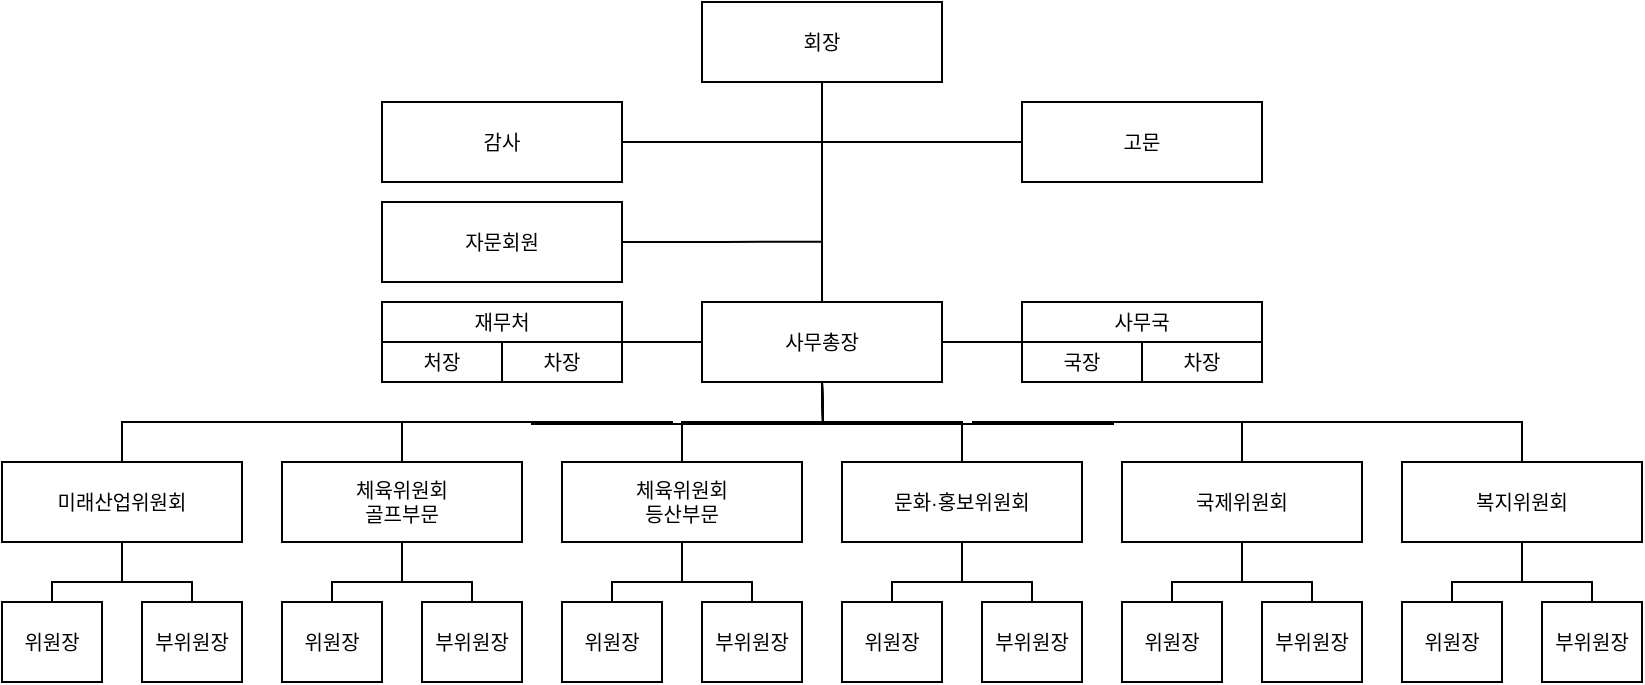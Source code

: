 <mxfile version="24.4.3" type="github">
  <diagram name="페이지-1" id="KoFtYKBcT5BUMtc4sA9n">
    <mxGraphModel dx="957" dy="522" grid="0" gridSize="10" guides="1" tooltips="1" connect="1" arrows="1" fold="1" page="0" pageScale="1" pageWidth="827" pageHeight="1169" math="0" shadow="0">
      <root>
        <mxCell id="0" />
        <mxCell id="1" parent="0" />
        <mxCell id="YeNz1vKL4jXaJk9yQajJ-10" style="edgeStyle=orthogonalEdgeStyle;rounded=0;orthogonalLoop=1;jettySize=auto;html=1;exitX=0.5;exitY=0;exitDx=0;exitDy=0;entryX=0.5;entryY=1;entryDx=0;entryDy=0;endArrow=none;endFill=0;fontSize=10;" parent="1" source="YeNz1vKL4jXaJk9yQajJ-2" edge="1">
          <mxGeometry relative="1" as="geometry">
            <mxPoint x="420" y="240.0" as="targetPoint" />
          </mxGeometry>
        </mxCell>
        <mxCell id="YeNz1vKL4jXaJk9yQajJ-32" style="edgeStyle=orthogonalEdgeStyle;rounded=0;orthogonalLoop=1;jettySize=auto;html=1;exitX=0.5;exitY=1;exitDx=0;exitDy=0;entryX=0.5;entryY=0;entryDx=0;entryDy=0;endArrow=none;endFill=0;fontSize=10;" parent="1" source="YeNz1vKL4jXaJk9yQajJ-2" target="YeNz1vKL4jXaJk9yQajJ-17" edge="1">
          <mxGeometry relative="1" as="geometry">
            <Array as="points">
              <mxPoint x="70" y="340" />
            </Array>
          </mxGeometry>
        </mxCell>
        <mxCell id="YeNz1vKL4jXaJk9yQajJ-33" style="edgeStyle=orthogonalEdgeStyle;rounded=0;orthogonalLoop=1;jettySize=auto;html=1;exitX=0.5;exitY=1;exitDx=0;exitDy=0;entryX=0.5;entryY=0;entryDx=0;entryDy=0;endArrow=none;endFill=0;fontSize=10;" parent="1" source="YeNz1vKL4jXaJk9yQajJ-2" target="YeNz1vKL4jXaJk9yQajJ-18" edge="1">
          <mxGeometry relative="1" as="geometry" />
        </mxCell>
        <mxCell id="YeNz1vKL4jXaJk9yQajJ-2" value="미래산업위원회" style="whiteSpace=wrap;html=1;fontSize=10;" parent="1" vertex="1">
          <mxGeometry x="10" y="280" width="120" height="40" as="geometry" />
        </mxCell>
        <mxCell id="YeNz1vKL4jXaJk9yQajJ-11" style="edgeStyle=orthogonalEdgeStyle;rounded=0;orthogonalLoop=1;jettySize=auto;html=1;exitX=0.5;exitY=0;exitDx=0;exitDy=0;entryX=0.5;entryY=1;entryDx=0;entryDy=0;endArrow=none;endFill=0;fontSize=10;" parent="1" source="YeNz1vKL4jXaJk9yQajJ-3" edge="1">
          <mxGeometry relative="1" as="geometry">
            <mxPoint x="420" y="240.0" as="targetPoint" />
          </mxGeometry>
        </mxCell>
        <mxCell id="YeNz1vKL4jXaJk9yQajJ-3" value="체육위원회&lt;div style=&quot;font-size: 10px;&quot;&gt;골프부문&lt;/div&gt;" style="whiteSpace=wrap;html=1;fontSize=10;" parent="1" vertex="1">
          <mxGeometry x="150" y="280" width="120" height="40" as="geometry" />
        </mxCell>
        <mxCell id="YeNz1vKL4jXaJk9yQajJ-12" style="edgeStyle=orthogonalEdgeStyle;rounded=0;orthogonalLoop=1;jettySize=auto;html=1;exitX=0.5;exitY=0;exitDx=0;exitDy=0;endArrow=none;endFill=0;fontSize=10;" parent="1" source="YeNz1vKL4jXaJk9yQajJ-4" edge="1">
          <mxGeometry relative="1" as="geometry">
            <mxPoint x="420" y="240.0" as="targetPoint" />
          </mxGeometry>
        </mxCell>
        <mxCell id="YeNz1vKL4jXaJk9yQajJ-4" value="체육위원회&lt;div style=&quot;font-size: 10px;&quot;&gt;등산부문&lt;/div&gt;" style="whiteSpace=wrap;html=1;fontSize=10;" parent="1" vertex="1">
          <mxGeometry x="290" y="280" width="120" height="40" as="geometry" />
        </mxCell>
        <mxCell id="YeNz1vKL4jXaJk9yQajJ-13" style="edgeStyle=orthogonalEdgeStyle;rounded=0;orthogonalLoop=1;jettySize=auto;html=1;exitX=0.5;exitY=0;exitDx=0;exitDy=0;endArrow=none;endFill=0;fontSize=10;" parent="1" source="YeNz1vKL4jXaJk9yQajJ-5" edge="1">
          <mxGeometry relative="1" as="geometry">
            <mxPoint x="420" y="240.0" as="targetPoint" />
          </mxGeometry>
        </mxCell>
        <mxCell id="YeNz1vKL4jXaJk9yQajJ-5" value="문화·홍보위원회" style="whiteSpace=wrap;html=1;fontSize=10;" parent="1" vertex="1">
          <mxGeometry x="430" y="280" width="120" height="40" as="geometry" />
        </mxCell>
        <mxCell id="YeNz1vKL4jXaJk9yQajJ-14" style="edgeStyle=orthogonalEdgeStyle;rounded=0;orthogonalLoop=1;jettySize=auto;html=1;exitX=0.5;exitY=0;exitDx=0;exitDy=0;entryX=0.5;entryY=1;entryDx=0;entryDy=0;endArrow=none;endFill=0;fontSize=10;" parent="1" source="YeNz1vKL4jXaJk9yQajJ-6" edge="1">
          <mxGeometry relative="1" as="geometry">
            <mxPoint x="420" y="240.0" as="targetPoint" />
          </mxGeometry>
        </mxCell>
        <mxCell id="YeNz1vKL4jXaJk9yQajJ-6" value="국제위원회" style="whiteSpace=wrap;html=1;fontSize=10;" parent="1" vertex="1">
          <mxGeometry x="570" y="280" width="120" height="40" as="geometry" />
        </mxCell>
        <mxCell id="YeNz1vKL4jXaJk9yQajJ-16" style="edgeStyle=orthogonalEdgeStyle;rounded=0;orthogonalLoop=1;jettySize=auto;html=1;exitX=0.5;exitY=0;exitDx=0;exitDy=0;entryX=0.5;entryY=1;entryDx=0;entryDy=0;endArrow=none;endFill=0;fontSize=10;" parent="1" source="YeNz1vKL4jXaJk9yQajJ-7" edge="1">
          <mxGeometry relative="1" as="geometry">
            <mxPoint x="420" y="240.0" as="targetPoint" />
          </mxGeometry>
        </mxCell>
        <mxCell id="YeNz1vKL4jXaJk9yQajJ-7" value="복지위원회" style="whiteSpace=wrap;html=1;fontSize=10;" parent="1" vertex="1">
          <mxGeometry x="710" y="280" width="120" height="40" as="geometry" />
        </mxCell>
        <mxCell id="YeNz1vKL4jXaJk9yQajJ-17" value="&lt;font style=&quot;font-size: 10px;&quot;&gt;위원장&lt;/font&gt;" style="whiteSpace=wrap;html=1;fontSize=10;" parent="1" vertex="1">
          <mxGeometry x="10" y="350" width="50" height="40" as="geometry" />
        </mxCell>
        <mxCell id="YeNz1vKL4jXaJk9yQajJ-18" value="&lt;font style=&quot;font-size: 10px;&quot;&gt;부위&lt;span style=&quot;background-color: initial; font-size: 10px;&quot;&gt;원장&lt;/span&gt;&lt;/font&gt;" style="whiteSpace=wrap;html=1;fontSize=10;" parent="1" vertex="1">
          <mxGeometry x="80" y="350" width="50" height="40" as="geometry" />
        </mxCell>
        <mxCell id="YeNz1vKL4jXaJk9yQajJ-34" style="edgeStyle=orthogonalEdgeStyle;rounded=0;orthogonalLoop=1;jettySize=auto;html=1;exitX=0.5;exitY=1;exitDx=0;exitDy=0;entryX=0.5;entryY=0;entryDx=0;entryDy=0;endArrow=none;endFill=0;fontSize=10;" parent="1" target="YeNz1vKL4jXaJk9yQajJ-36" edge="1">
          <mxGeometry relative="1" as="geometry">
            <mxPoint x="210" y="320" as="sourcePoint" />
            <Array as="points">
              <mxPoint x="210" y="340" />
            </Array>
          </mxGeometry>
        </mxCell>
        <mxCell id="YeNz1vKL4jXaJk9yQajJ-35" style="edgeStyle=orthogonalEdgeStyle;rounded=0;orthogonalLoop=1;jettySize=auto;html=1;exitX=0.5;exitY=1;exitDx=0;exitDy=0;entryX=0.5;entryY=0;entryDx=0;entryDy=0;endArrow=none;endFill=0;fontSize=10;" parent="1" target="YeNz1vKL4jXaJk9yQajJ-37" edge="1">
          <mxGeometry relative="1" as="geometry">
            <mxPoint x="210" y="320" as="sourcePoint" />
            <Array as="points">
              <mxPoint x="210" y="340" />
              <mxPoint x="245" y="340" />
            </Array>
          </mxGeometry>
        </mxCell>
        <mxCell id="YeNz1vKL4jXaJk9yQajJ-36" value="&lt;font style=&quot;font-size: 10px;&quot;&gt;위원장&lt;/font&gt;" style="whiteSpace=wrap;html=1;fontSize=10;" parent="1" vertex="1">
          <mxGeometry x="150" y="350" width="50" height="40" as="geometry" />
        </mxCell>
        <mxCell id="YeNz1vKL4jXaJk9yQajJ-37" value="&lt;font style=&quot;font-size: 10px;&quot;&gt;부위&lt;span style=&quot;background-color: initial; font-size: 10px;&quot;&gt;원장&lt;/span&gt;&lt;/font&gt;" style="whiteSpace=wrap;html=1;fontSize=10;" parent="1" vertex="1">
          <mxGeometry x="220" y="350" width="50" height="40" as="geometry" />
        </mxCell>
        <mxCell id="YeNz1vKL4jXaJk9yQajJ-38" style="edgeStyle=orthogonalEdgeStyle;rounded=0;orthogonalLoop=1;jettySize=auto;html=1;exitX=0.5;exitY=1;exitDx=0;exitDy=0;entryX=0.5;entryY=0;entryDx=0;entryDy=0;endArrow=none;endFill=0;fontSize=10;" parent="1" target="YeNz1vKL4jXaJk9yQajJ-40" edge="1">
          <mxGeometry relative="1" as="geometry">
            <mxPoint x="350" y="320" as="sourcePoint" />
            <Array as="points">
              <mxPoint x="350" y="340" />
            </Array>
          </mxGeometry>
        </mxCell>
        <mxCell id="YeNz1vKL4jXaJk9yQajJ-39" style="edgeStyle=orthogonalEdgeStyle;rounded=0;orthogonalLoop=1;jettySize=auto;html=1;exitX=0.5;exitY=1;exitDx=0;exitDy=0;entryX=0.5;entryY=0;entryDx=0;entryDy=0;endArrow=none;endFill=0;fontSize=10;" parent="1" target="YeNz1vKL4jXaJk9yQajJ-41" edge="1">
          <mxGeometry relative="1" as="geometry">
            <mxPoint x="350" y="320" as="sourcePoint" />
            <Array as="points">
              <mxPoint x="350" y="340" />
              <mxPoint x="385" y="340" />
            </Array>
          </mxGeometry>
        </mxCell>
        <mxCell id="YeNz1vKL4jXaJk9yQajJ-40" value="&lt;font style=&quot;font-size: 10px;&quot;&gt;위원장&lt;/font&gt;" style="whiteSpace=wrap;html=1;fontSize=10;" parent="1" vertex="1">
          <mxGeometry x="290" y="350" width="50" height="40" as="geometry" />
        </mxCell>
        <mxCell id="YeNz1vKL4jXaJk9yQajJ-41" value="&lt;font style=&quot;font-size: 10px;&quot;&gt;부위&lt;span style=&quot;background-color: initial; font-size: 10px;&quot;&gt;원장&lt;/span&gt;&lt;/font&gt;" style="whiteSpace=wrap;html=1;fontSize=10;" parent="1" vertex="1">
          <mxGeometry x="360" y="350" width="50" height="40" as="geometry" />
        </mxCell>
        <mxCell id="YeNz1vKL4jXaJk9yQajJ-42" style="edgeStyle=orthogonalEdgeStyle;rounded=0;orthogonalLoop=1;jettySize=auto;html=1;exitX=0.5;exitY=1;exitDx=0;exitDy=0;entryX=0.5;entryY=0;entryDx=0;entryDy=0;endArrow=none;endFill=0;fontSize=10;" parent="1" target="YeNz1vKL4jXaJk9yQajJ-44" edge="1">
          <mxGeometry relative="1" as="geometry">
            <mxPoint x="490" y="320" as="sourcePoint" />
            <Array as="points">
              <mxPoint x="490" y="340" />
            </Array>
          </mxGeometry>
        </mxCell>
        <mxCell id="YeNz1vKL4jXaJk9yQajJ-43" style="edgeStyle=orthogonalEdgeStyle;rounded=0;orthogonalLoop=1;jettySize=auto;html=1;exitX=0.5;exitY=1;exitDx=0;exitDy=0;entryX=0.5;entryY=0;entryDx=0;entryDy=0;endArrow=none;endFill=0;fontSize=10;" parent="1" target="YeNz1vKL4jXaJk9yQajJ-45" edge="1">
          <mxGeometry relative="1" as="geometry">
            <mxPoint x="490" y="320" as="sourcePoint" />
            <Array as="points">
              <mxPoint x="490" y="340" />
              <mxPoint x="525" y="340" />
            </Array>
          </mxGeometry>
        </mxCell>
        <mxCell id="YeNz1vKL4jXaJk9yQajJ-44" value="&lt;font style=&quot;font-size: 10px;&quot;&gt;위원장&lt;/font&gt;" style="whiteSpace=wrap;html=1;fontSize=10;" parent="1" vertex="1">
          <mxGeometry x="430" y="350" width="50" height="40" as="geometry" />
        </mxCell>
        <mxCell id="YeNz1vKL4jXaJk9yQajJ-45" value="&lt;font style=&quot;font-size: 10px;&quot;&gt;부위&lt;span style=&quot;background-color: initial; font-size: 10px;&quot;&gt;원장&lt;/span&gt;&lt;/font&gt;" style="whiteSpace=wrap;html=1;fontSize=10;" parent="1" vertex="1">
          <mxGeometry x="500" y="350" width="50" height="40" as="geometry" />
        </mxCell>
        <mxCell id="YeNz1vKL4jXaJk9yQajJ-46" style="edgeStyle=orthogonalEdgeStyle;rounded=0;orthogonalLoop=1;jettySize=auto;html=1;exitX=0.5;exitY=1;exitDx=0;exitDy=0;entryX=0.5;entryY=0;entryDx=0;entryDy=0;endArrow=none;endFill=0;fontSize=10;" parent="1" target="YeNz1vKL4jXaJk9yQajJ-48" edge="1">
          <mxGeometry relative="1" as="geometry">
            <mxPoint x="630" y="320" as="sourcePoint" />
            <Array as="points">
              <mxPoint x="630" y="340" />
            </Array>
          </mxGeometry>
        </mxCell>
        <mxCell id="YeNz1vKL4jXaJk9yQajJ-47" style="edgeStyle=orthogonalEdgeStyle;rounded=0;orthogonalLoop=1;jettySize=auto;html=1;exitX=0.5;exitY=1;exitDx=0;exitDy=0;entryX=0.5;entryY=0;entryDx=0;entryDy=0;endArrow=none;endFill=0;fontSize=10;" parent="1" target="YeNz1vKL4jXaJk9yQajJ-49" edge="1">
          <mxGeometry relative="1" as="geometry">
            <mxPoint x="630" y="320" as="sourcePoint" />
            <Array as="points">
              <mxPoint x="630" y="340" />
              <mxPoint x="665" y="340" />
            </Array>
          </mxGeometry>
        </mxCell>
        <mxCell id="YeNz1vKL4jXaJk9yQajJ-48" value="&lt;font style=&quot;font-size: 10px;&quot;&gt;위원장&lt;/font&gt;" style="whiteSpace=wrap;html=1;fontSize=10;" parent="1" vertex="1">
          <mxGeometry x="570" y="350" width="50" height="40" as="geometry" />
        </mxCell>
        <mxCell id="YeNz1vKL4jXaJk9yQajJ-49" value="&lt;font style=&quot;font-size: 10px;&quot;&gt;부위&lt;span style=&quot;background-color: initial; font-size: 10px;&quot;&gt;원장&lt;/span&gt;&lt;/font&gt;" style="whiteSpace=wrap;html=1;fontSize=10;" parent="1" vertex="1">
          <mxGeometry x="640" y="350" width="50" height="40" as="geometry" />
        </mxCell>
        <mxCell id="YeNz1vKL4jXaJk9yQajJ-50" style="edgeStyle=orthogonalEdgeStyle;rounded=0;orthogonalLoop=1;jettySize=auto;html=1;exitX=0.5;exitY=1;exitDx=0;exitDy=0;entryX=0.5;entryY=0;entryDx=0;entryDy=0;endArrow=none;endFill=0;fontSize=10;" parent="1" target="YeNz1vKL4jXaJk9yQajJ-52" edge="1">
          <mxGeometry relative="1" as="geometry">
            <mxPoint x="770" y="320" as="sourcePoint" />
            <Array as="points">
              <mxPoint x="770" y="340" />
            </Array>
          </mxGeometry>
        </mxCell>
        <mxCell id="YeNz1vKL4jXaJk9yQajJ-51" style="edgeStyle=orthogonalEdgeStyle;rounded=0;orthogonalLoop=1;jettySize=auto;html=1;exitX=0.5;exitY=1;exitDx=0;exitDy=0;entryX=0.5;entryY=0;entryDx=0;entryDy=0;endArrow=none;endFill=0;fontSize=10;" parent="1" target="YeNz1vKL4jXaJk9yQajJ-53" edge="1">
          <mxGeometry relative="1" as="geometry">
            <mxPoint x="770" y="320" as="sourcePoint" />
            <Array as="points">
              <mxPoint x="770" y="340" />
              <mxPoint x="805" y="340" />
            </Array>
          </mxGeometry>
        </mxCell>
        <mxCell id="YeNz1vKL4jXaJk9yQajJ-52" value="&lt;font style=&quot;font-size: 10px;&quot;&gt;위원장&lt;/font&gt;" style="whiteSpace=wrap;html=1;fontSize=10;" parent="1" vertex="1">
          <mxGeometry x="710" y="350" width="50" height="40" as="geometry" />
        </mxCell>
        <mxCell id="YeNz1vKL4jXaJk9yQajJ-53" value="&lt;font style=&quot;font-size: 10px;&quot;&gt;부위&lt;span style=&quot;background-color: initial; font-size: 10px;&quot;&gt;원장&lt;/span&gt;&lt;/font&gt;" style="whiteSpace=wrap;html=1;fontSize=10;" parent="1" vertex="1">
          <mxGeometry x="780" y="350" width="50" height="40" as="geometry" />
        </mxCell>
        <mxCell id="HEht2BDlfyjWbW5B1zJA-12" style="edgeStyle=orthogonalEdgeStyle;rounded=0;orthogonalLoop=1;jettySize=auto;html=1;exitX=0.5;exitY=1;exitDx=0;exitDy=0;entryX=1;entryY=0.5;entryDx=0;entryDy=0;endArrow=none;endFill=0;fontSize=10;" edge="1" parent="1" source="HEht2BDlfyjWbW5B1zJA-1" target="HEht2BDlfyjWbW5B1zJA-2">
          <mxGeometry relative="1" as="geometry" />
        </mxCell>
        <mxCell id="HEht2BDlfyjWbW5B1zJA-13" style="edgeStyle=orthogonalEdgeStyle;rounded=0;orthogonalLoop=1;jettySize=auto;html=1;exitX=0.5;exitY=1;exitDx=0;exitDy=0;entryX=0;entryY=0.5;entryDx=0;entryDy=0;endArrow=none;endFill=0;fontSize=10;" edge="1" parent="1" source="HEht2BDlfyjWbW5B1zJA-1" target="HEht2BDlfyjWbW5B1zJA-4">
          <mxGeometry relative="1" as="geometry" />
        </mxCell>
        <mxCell id="HEht2BDlfyjWbW5B1zJA-14" style="edgeStyle=orthogonalEdgeStyle;rounded=0;orthogonalLoop=1;jettySize=auto;html=1;exitX=0.5;exitY=1;exitDx=0;exitDy=0;entryX=0.5;entryY=0;entryDx=0;entryDy=0;endArrow=none;endFill=0;fontSize=10;" edge="1" parent="1" source="HEht2BDlfyjWbW5B1zJA-1" target="HEht2BDlfyjWbW5B1zJA-5">
          <mxGeometry relative="1" as="geometry" />
        </mxCell>
        <mxCell id="HEht2BDlfyjWbW5B1zJA-1" value="회장" style="whiteSpace=wrap;html=1;fontSize=10;" vertex="1" parent="1">
          <mxGeometry x="360" y="50" width="120" height="40" as="geometry" />
        </mxCell>
        <mxCell id="HEht2BDlfyjWbW5B1zJA-2" value="감사" style="whiteSpace=wrap;html=1;fontSize=10;" vertex="1" parent="1">
          <mxGeometry x="200" y="100" width="120" height="40" as="geometry" />
        </mxCell>
        <mxCell id="HEht2BDlfyjWbW5B1zJA-15" style="edgeStyle=orthogonalEdgeStyle;rounded=0;orthogonalLoop=1;jettySize=auto;html=1;exitX=1;exitY=0.5;exitDx=0;exitDy=0;endArrow=none;endFill=0;fontSize=10;" edge="1" parent="1" source="HEht2BDlfyjWbW5B1zJA-3">
          <mxGeometry relative="1" as="geometry">
            <mxPoint x="420" y="169.833" as="targetPoint" />
          </mxGeometry>
        </mxCell>
        <mxCell id="HEht2BDlfyjWbW5B1zJA-3" value="자문회원" style="whiteSpace=wrap;html=1;fontSize=10;" vertex="1" parent="1">
          <mxGeometry x="200" y="150" width="120" height="40" as="geometry" />
        </mxCell>
        <mxCell id="HEht2BDlfyjWbW5B1zJA-4" value="고문" style="whiteSpace=wrap;html=1;fontSize=10;" vertex="1" parent="1">
          <mxGeometry x="520" y="100" width="120" height="40" as="geometry" />
        </mxCell>
        <mxCell id="HEht2BDlfyjWbW5B1zJA-17" style="edgeStyle=orthogonalEdgeStyle;rounded=0;orthogonalLoop=1;jettySize=auto;html=1;exitX=0;exitY=0.5;exitDx=0;exitDy=0;entryX=1;entryY=1;entryDx=0;entryDy=0;endArrow=none;endFill=0;fontSize=10;" edge="1" parent="1" source="HEht2BDlfyjWbW5B1zJA-5" target="HEht2BDlfyjWbW5B1zJA-6">
          <mxGeometry relative="1" as="geometry">
            <Array as="points">
              <mxPoint x="330" y="220" />
              <mxPoint x="330" y="220" />
            </Array>
          </mxGeometry>
        </mxCell>
        <mxCell id="HEht2BDlfyjWbW5B1zJA-18" style="edgeStyle=orthogonalEdgeStyle;rounded=0;orthogonalLoop=1;jettySize=auto;html=1;exitX=1;exitY=0.5;exitDx=0;exitDy=0;entryX=0;entryY=1;entryDx=0;entryDy=0;endArrow=none;endFill=0;fontSize=10;" edge="1" parent="1" source="HEht2BDlfyjWbW5B1zJA-5" target="HEht2BDlfyjWbW5B1zJA-9">
          <mxGeometry relative="1" as="geometry">
            <Array as="points">
              <mxPoint x="510" y="220" />
              <mxPoint x="510" y="220" />
            </Array>
          </mxGeometry>
        </mxCell>
        <mxCell id="HEht2BDlfyjWbW5B1zJA-5" value="사무총장" style="whiteSpace=wrap;html=1;fontSize=10;" vertex="1" parent="1">
          <mxGeometry x="360" y="200" width="120" height="40" as="geometry" />
        </mxCell>
        <mxCell id="HEht2BDlfyjWbW5B1zJA-6" value="재무처" style="whiteSpace=wrap;html=1;fontSize=10;" vertex="1" parent="1">
          <mxGeometry x="200" y="200" width="120" height="20" as="geometry" />
        </mxCell>
        <mxCell id="HEht2BDlfyjWbW5B1zJA-7" value="처장" style="whiteSpace=wrap;html=1;fontSize=10;" vertex="1" parent="1">
          <mxGeometry x="200" y="220" width="60" height="20" as="geometry" />
        </mxCell>
        <mxCell id="HEht2BDlfyjWbW5B1zJA-8" value="차장" style="whiteSpace=wrap;html=1;fontSize=10;" vertex="1" parent="1">
          <mxGeometry x="260" y="220" width="60" height="20" as="geometry" />
        </mxCell>
        <mxCell id="HEht2BDlfyjWbW5B1zJA-9" value="사무국" style="whiteSpace=wrap;html=1;fontSize=10;" vertex="1" parent="1">
          <mxGeometry x="520" y="200" width="120" height="20" as="geometry" />
        </mxCell>
        <mxCell id="HEht2BDlfyjWbW5B1zJA-10" value="국장" style="whiteSpace=wrap;html=1;fontSize=10;" vertex="1" parent="1">
          <mxGeometry x="520" y="220" width="60" height="20" as="geometry" />
        </mxCell>
        <mxCell id="HEht2BDlfyjWbW5B1zJA-11" value="차장" style="whiteSpace=wrap;html=1;fontSize=10;" vertex="1" parent="1">
          <mxGeometry x="580" y="220" width="60" height="20" as="geometry" />
        </mxCell>
      </root>
    </mxGraphModel>
  </diagram>
</mxfile>
